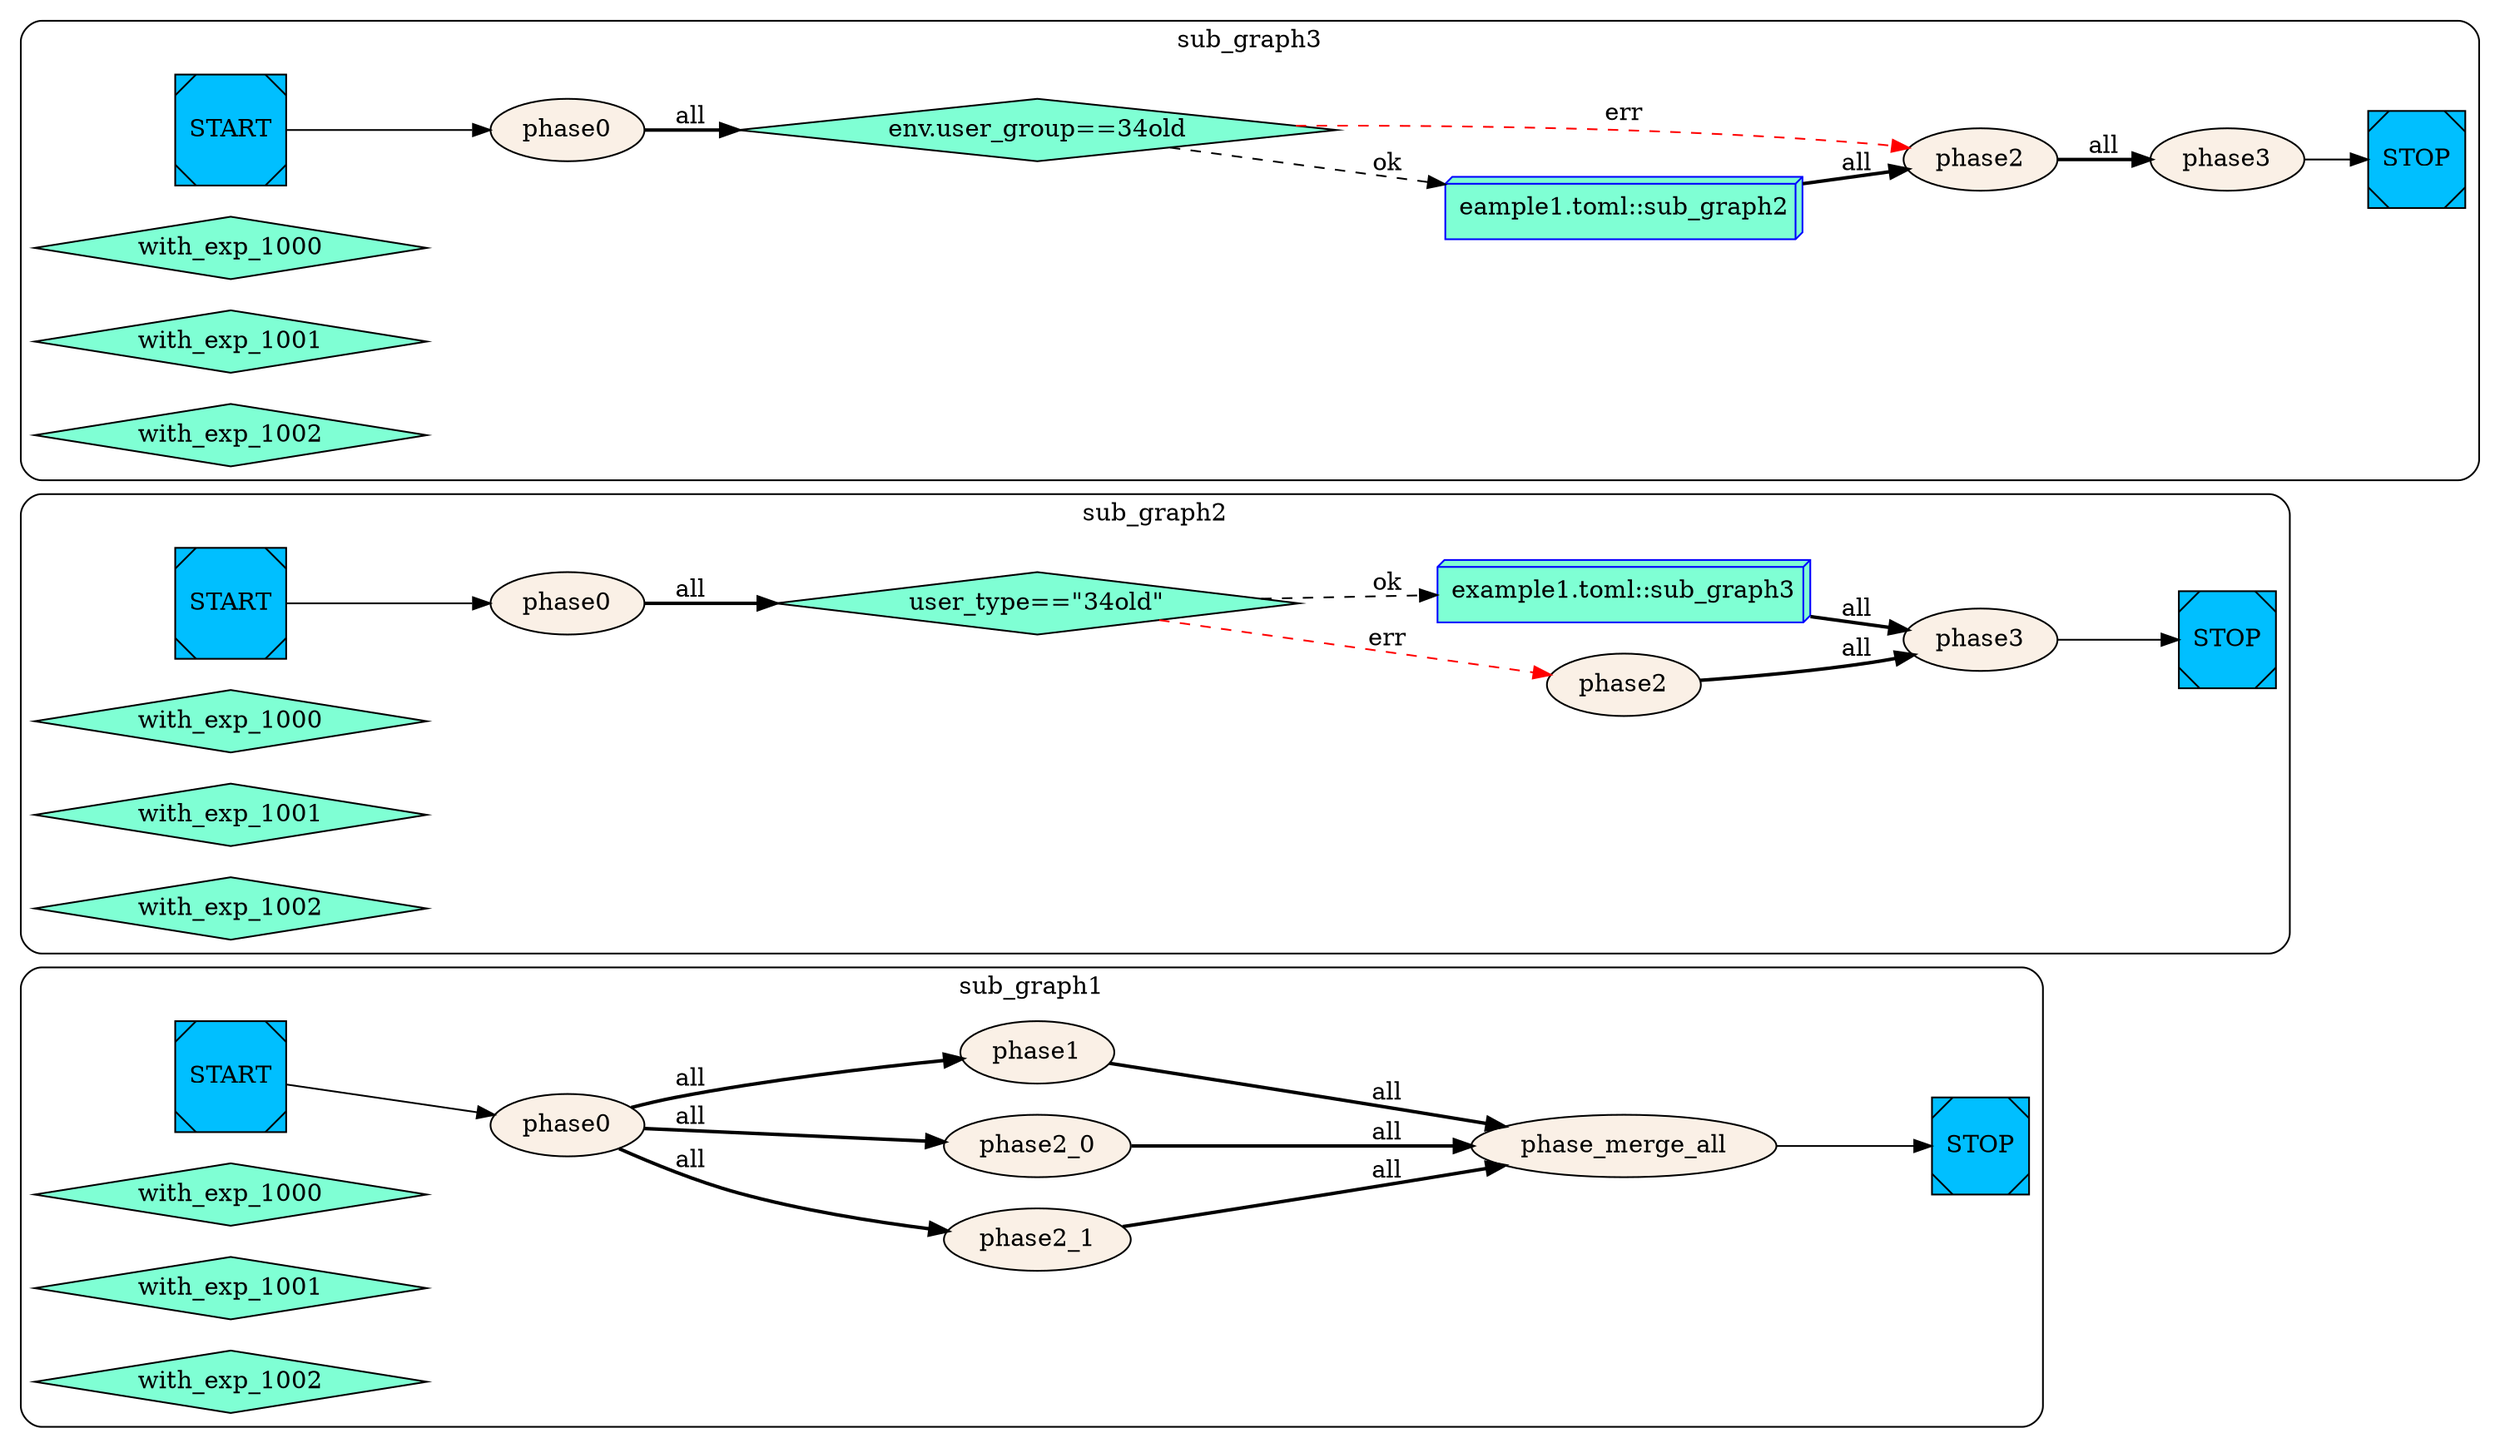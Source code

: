 digraph G {
    rankdir=LR;
  subgraph cluster_sub_graph1{
    style = rounded;
    label = "sub_graph1";
    sub_graph1__START__[color=black fillcolor=deepskyblue style=filled shape=Msquare label="START"];
    sub_graph1__STOP__[color=black fillcolor=deepskyblue style=filled shape=Msquare label="STOP"];
    sub_graph1_phase2_1 [label="phase2_1" color=black fillcolor=linen style=filled];
    sub_graph1_phase2_0 [label="phase2_0" color=black fillcolor=linen style=filled];
    sub_graph1_phase_merge_all [label="phase_merge_all" color=black fillcolor=linen style=filled];
    sub_graph1_phase0 [label="phase0" color=black fillcolor=linen style=filled];
    sub_graph1_phase1 [label="phase1" color=black fillcolor=linen style=filled];
    sub_graph1_with_exp_1000 [label="with_exp_1000" shape=diamond color=black fillcolor=aquamarine style=filled];
    sub_graph1_with_exp_1001 [label="with_exp_1001" shape=diamond color=black fillcolor=aquamarine style=filled];
    sub_graph1_with_exp_1002 [label="with_exp_1002" shape=diamond color=black fillcolor=aquamarine style=filled];
    sub_graph1_phase0 -> sub_graph1_phase2_1 [style=bold label="all"];
    sub_graph1_phase0 -> sub_graph1_phase2_0 [style=bold label="all"];
    sub_graph1_phase_merge_all -> sub_graph1__STOP__    sub_graph1_phase2_1 -> sub_graph1_phase_merge_all [style=bold label="all"];
    sub_graph1_phase1 -> sub_graph1_phase_merge_all [style=bold label="all"];
    sub_graph1_phase2_0 -> sub_graph1_phase_merge_all [style=bold label="all"];
    sub_graph1__START__ -> sub_graph1_phase0    sub_graph1_phase0 -> sub_graph1_phase1 [style=bold label="all"];
};
  subgraph cluster_sub_graph2{
    style = rounded;
    label = "sub_graph2";
    sub_graph2__START__[color=black fillcolor=deepskyblue style=filled shape=Msquare label="START"];
    sub_graph2__STOP__[color=black fillcolor=deepskyblue style=filled shape=Msquare label="STOP"];
    sub_graph2_phase0 [label="phase0" color=black fillcolor=linen style=filled];
    sub_graph2_phase3 [label="phase3" color=black fillcolor=linen style=filled];
    sub_graph2_phase2 [label="phase2" color=black fillcolor=linen style=filled];
    sub_graph2_subgraph_invoke [label="example1.toml::sub_graph3" shape=box3d, color=blue fillcolor=aquamarine style=filled];
    sub_graph2_test_34old [label="user_type==\"34old\"" shape=diamond color=black fillcolor=aquamarine style=filled];
    sub_graph2_with_exp_1000 [label="with_exp_1000" shape=diamond color=black fillcolor=aquamarine style=filled];
    sub_graph2_with_exp_1001 [label="with_exp_1001" shape=diamond color=black fillcolor=aquamarine style=filled];
    sub_graph2_with_exp_1002 [label="with_exp_1002" shape=diamond color=black fillcolor=aquamarine style=filled];
    sub_graph2__START__ -> sub_graph2_phase0    sub_graph2_phase3 -> sub_graph2__STOP__    sub_graph2_subgraph_invoke -> sub_graph2_phase3 [style=bold label="all"];
    sub_graph2_phase2 -> sub_graph2_phase3 [style=bold label="all"];
    sub_graph2_test_34old -> sub_graph2_phase2 [style=dashed color=red label="err"];
    sub_graph2_test_34old -> sub_graph2_subgraph_invoke [style=dashed label="ok"];
    sub_graph2_phase0 -> sub_graph2_test_34old [style=bold label="all"];
};
  subgraph cluster_sub_graph3{
    style = rounded;
    label = "sub_graph3";
    sub_graph3__START__[color=black fillcolor=deepskyblue style=filled shape=Msquare label="START"];
    sub_graph3__STOP__[color=black fillcolor=deepskyblue style=filled shape=Msquare label="STOP"];
    sub_graph3_sub_graph2 [label="eample1.toml::sub_graph2" shape=box3d, color=blue fillcolor=aquamarine style=filled];
    sub_graph3_phase0 [label="phase0" color=black fillcolor=linen style=filled];
    sub_graph3_phase3 [label="phase3" color=black fillcolor=linen style=filled];
    sub_graph3_phase2 [label="phase2" color=black fillcolor=linen style=filled];
    sub_graph3_test_34old [label="env.user_group==34old" shape=diamond color=black fillcolor=aquamarine style=filled];
    sub_graph3_with_exp_1000 [label="with_exp_1000" shape=diamond color=black fillcolor=aquamarine style=filled];
    sub_graph3_with_exp_1001 [label="with_exp_1001" shape=diamond color=black fillcolor=aquamarine style=filled];
    sub_graph3_with_exp_1002 [label="with_exp_1002" shape=diamond color=black fillcolor=aquamarine style=filled];
    sub_graph3_test_34old -> sub_graph3_sub_graph2 [style=dashed label="ok"];
    sub_graph3__START__ -> sub_graph3_phase0    sub_graph3_phase3 -> sub_graph3__STOP__    sub_graph3_phase2 -> sub_graph3_phase3 [style=bold label="all"];
    sub_graph3_sub_graph2 -> sub_graph3_phase2 [style=bold label="all"];
    sub_graph3_test_34old -> sub_graph3_phase2 [style=dashed color=red label="err"];
    sub_graph3_phase0 -> sub_graph3_test_34old [style=bold label="all"];
};
}
